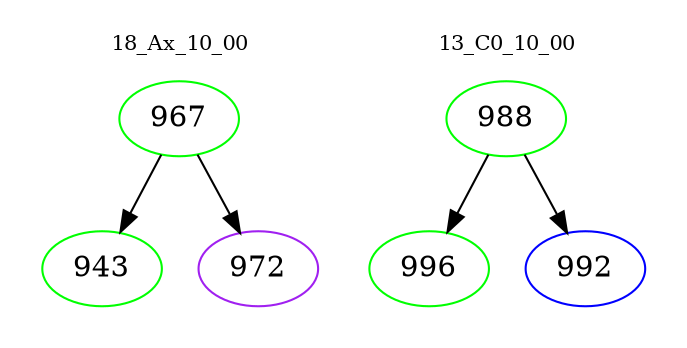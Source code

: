 digraph{
subgraph cluster_0 {
color = white
label = "18_Ax_10_00";
fontsize=10;
T0_967 [label="967", color="green"]
T0_967 -> T0_943 [color="black"]
T0_943 [label="943", color="green"]
T0_967 -> T0_972 [color="black"]
T0_972 [label="972", color="purple"]
}
subgraph cluster_1 {
color = white
label = "13_C0_10_00";
fontsize=10;
T1_988 [label="988", color="green"]
T1_988 -> T1_996 [color="black"]
T1_996 [label="996", color="green"]
T1_988 -> T1_992 [color="black"]
T1_992 [label="992", color="blue"]
}
}
